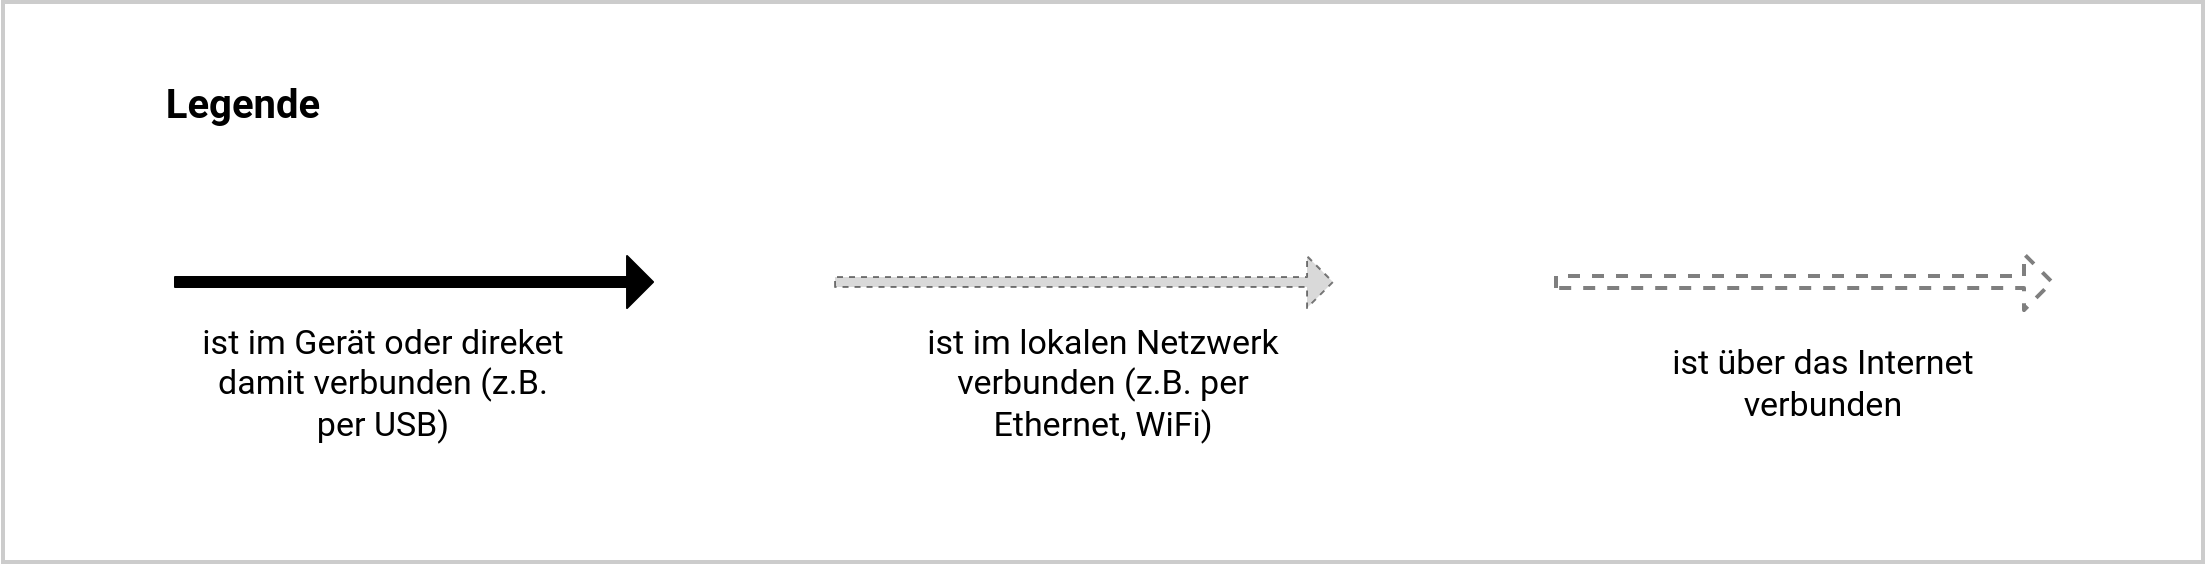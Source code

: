 <mxfile version="14.1.8" type="device"><diagram id="60pZjVxMxycd085oU6Ey" name="Page-1"><mxGraphModel dx="3106" dy="2603" grid="1" gridSize="10" guides="1" tooltips="1" connect="1" arrows="1" fold="1" page="0" pageScale="1" pageWidth="827" pageHeight="1169" math="0" shadow="0"><root><mxCell id="0"/><mxCell id="1" parent="0"/><mxCell id="cpEJlHI-qwkXVoKtP7e9-1" value="" style="rounded=0;whiteSpace=wrap;html=1;fillColor=none;strokeWidth=2;strokeColor=#CCCCCC;" parent="1" vertex="1"><mxGeometry x="-1615.5" y="-1260" width="1100" height="280" as="geometry"/></mxCell><mxCell id="cpEJlHI-qwkXVoKtP7e9-132" value="&lt;font face=&quot;Roboto&quot;&gt;&lt;span style=&quot;font-size: 17px&quot;&gt;ist im Gerät oder direket damit verbunden (z.B. per USB)&lt;br&gt;&lt;/span&gt;&lt;/font&gt;" style="text;html=1;strokeColor=none;fillColor=none;align=center;verticalAlign=middle;whiteSpace=wrap;rounded=0;glass=0;fontSize=15;" parent="1" vertex="1"><mxGeometry x="-1520" y="-1080" width="189" height="20" as="geometry"/></mxCell><mxCell id="cpEJlHI-qwkXVoKtP7e9-154" value="" style="shape=flexArrow;endArrow=classic;html=1;width=5;opacity=50;endSize=4;startSize=6;targetPerimeterSpacing=0;dashed=1;strokeWidth=1;fillColor=#B3B3B3;" parent="1" edge="1"><mxGeometry x="-990" y="-1238.75" width="50" height="50" as="geometry"><mxPoint x="-1200" y="-1120" as="sourcePoint"/><mxPoint x="-950" y="-1120" as="targetPoint"/></mxGeometry></mxCell><mxCell id="ixXRtKHAzoXDhantFiX7-27" value="" style="shape=flexArrow;endArrow=classic;html=1;width=5;endSize=4;startSize=6;targetPerimeterSpacing=0;fillColor=#000000;entryX=0;entryY=0.5;entryDx=0;entryDy=0;exitX=0.735;exitY=0.697;exitDx=0;exitDy=0;exitPerimeter=0;" parent="1" edge="1"><mxGeometry x="-1240.98" y="-405.75" width="50" height="50" as="geometry"><mxPoint x="-1530" y="-1119.959" as="sourcePoint"/><mxPoint x="-1289.98" y="-1120" as="targetPoint"/></mxGeometry></mxCell><mxCell id="xPP1juHy6-oI0mlk7yV5-1" value="&lt;font face=&quot;Roboto&quot; size=&quot;1&quot;&gt;&lt;b style=&quot;font-size: 20px&quot;&gt;Legende&lt;/b&gt;&lt;/font&gt;" style="text;html=1;strokeColor=none;fillColor=none;align=center;verticalAlign=middle;whiteSpace=wrap;rounded=0;glass=0;fontSize=15;" parent="1" vertex="1"><mxGeometry x="-1590" y="-1220" width="189" height="20" as="geometry"/></mxCell><mxCell id="xPP1juHy6-oI0mlk7yV5-2" value="&lt;font face=&quot;Roboto&quot;&gt;&lt;span style=&quot;font-size: 17px&quot;&gt;ist im lokalen Netzwerk verbunden (z.B. per Ethernet, WiFi)&lt;br&gt;&lt;/span&gt;&lt;/font&gt;" style="text;html=1;strokeColor=none;fillColor=none;align=center;verticalAlign=middle;whiteSpace=wrap;rounded=0;glass=0;fontSize=15;" parent="1" vertex="1"><mxGeometry x="-1160" y="-1080" width="189" height="20" as="geometry"/></mxCell><mxCell id="xPP1juHy6-oI0mlk7yV5-3" value="" style="shape=flexArrow;endArrow=classic;html=1;width=5;opacity=50;endSize=4;startSize=6;targetPerimeterSpacing=0;dashed=1;strokeWidth=2;" parent="1" edge="1"><mxGeometry x="-630" y="-1238.75" width="50" height="50" as="geometry"><mxPoint x="-840" y="-1120" as="sourcePoint"/><mxPoint x="-590" y="-1120" as="targetPoint"/></mxGeometry></mxCell><mxCell id="xPP1juHy6-oI0mlk7yV5-4" value="&lt;font face=&quot;Roboto&quot;&gt;&lt;span style=&quot;font-size: 17px&quot;&gt;ist über das Internet verbunden&lt;br&gt;&lt;/span&gt;&lt;/font&gt;" style="text;html=1;strokeColor=none;fillColor=none;align=center;verticalAlign=middle;whiteSpace=wrap;rounded=0;glass=0;fontSize=15;" parent="1" vertex="1"><mxGeometry x="-800" y="-1080" width="189" height="20" as="geometry"/></mxCell></root></mxGraphModel></diagram></mxfile>